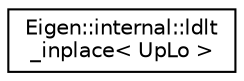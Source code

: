 digraph "Graphical Class Hierarchy"
{
  edge [fontname="Helvetica",fontsize="10",labelfontname="Helvetica",labelfontsize="10"];
  node [fontname="Helvetica",fontsize="10",shape=record];
  rankdir="LR";
  Node1 [label="Eigen::internal::ldlt\l_inplace\< UpLo \>",height=0.2,width=0.4,color="black", fillcolor="white", style="filled",URL="$struct_eigen_1_1internal_1_1ldlt__inplace.html"];
}
